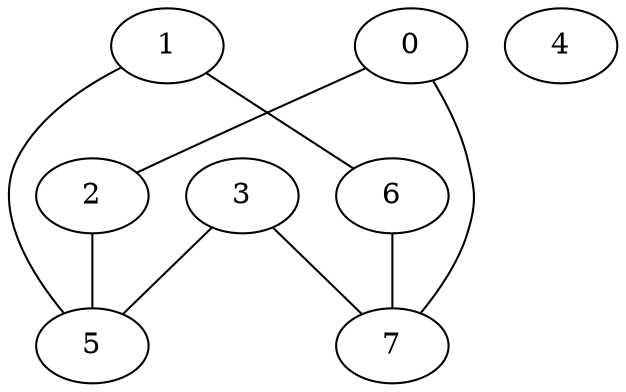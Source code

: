 graph "sampletest150-mod1_image17.bmp" {
	0	 [type=corner,
		x=499,
		y=307];
	2	 [type=corner,
		x=497,
		y=203];
	0 -- 2	 [angle0="1.55",
		frequency=1,
		type0=line];
	7	 [type=intersection,
		x=366,
		y=313];
	0 -- 7	 [angle0="-.05",
		frequency=1,
		type0=line];
	1	 [type=corner,
		x=22,
		y=196];
	5	 [type=intersection,
		x=357,
		y=200];
	1 -- 5	 [angle0=".01",
		frequency=1,
		type0=line];
	6	 [type=corner,
		x=18,
		y=305];
	1 -- 6	 [angle0="-1.53",
		frequency=1,
		type0=line];
	2 -- 5	 [angle0=".02",
		frequency=1,
		type0=line];
	3	 [type=corner,
		x=359,
		y=300];
	3 -- 5	 [angle0="1.55",
		frequency=1,
		type0=line];
	3 -- 7	 [angle0="1.08",
		frequency=1,
		type0=line];
	4	 [type=circle,
		x=428,
		y=253];
	6 -- 7	 [angle0=".02",
		frequency=1,
		type0=line];
}
